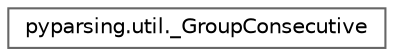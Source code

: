 digraph "Graphical Class Hierarchy"
{
 // LATEX_PDF_SIZE
  bgcolor="transparent";
  edge [fontname=Helvetica,fontsize=10,labelfontname=Helvetica,labelfontsize=10];
  node [fontname=Helvetica,fontsize=10,shape=box,height=0.2,width=0.4];
  rankdir="LR";
  Node0 [id="Node000000",label="pyparsing.util._GroupConsecutive",height=0.2,width=0.4,color="grey40", fillcolor="white", style="filled",URL="$df/d92/classpyparsing_1_1util_1_1__GroupConsecutive.html",tooltip=" "];
}
